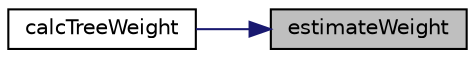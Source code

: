 digraph "estimateWeight"
{
 // LATEX_PDF_SIZE
  edge [fontname="Helvetica",fontsize="10",labelfontname="Helvetica",labelfontsize="10"];
  node [fontname="Helvetica",fontsize="10",shape=record];
  rankdir="RL";
  Node1 [label="estimateWeight",height=0.2,width=0.4,color="black", fillcolor="grey75", style="filled", fontcolor="black",tooltip=" "];
  Node1 -> Node2 [dir="back",color="midnightblue",fontsize="10",style="solid",fontname="Helvetica"];
  Node2 [label="calcTreeWeight",height=0.2,width=0.4,color="black", fillcolor="white", style="filled",URL="$superlu__defs_8h.html#a99022e50610938714326e275ee2115ed",tooltip=" "];
}
